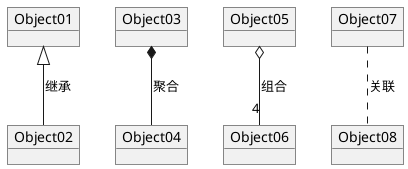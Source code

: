 @startuml
object Object01
object Object02
object Object03
object Object04
object Object05
object Object06
object Object07
object Object08
Object01 <|-- Object02 : 继承
Object03 *-- Object04 : 聚合
Object05 o-- "4" Object06 : 组合
Object07 .. Object08 : 关联
@enduml
